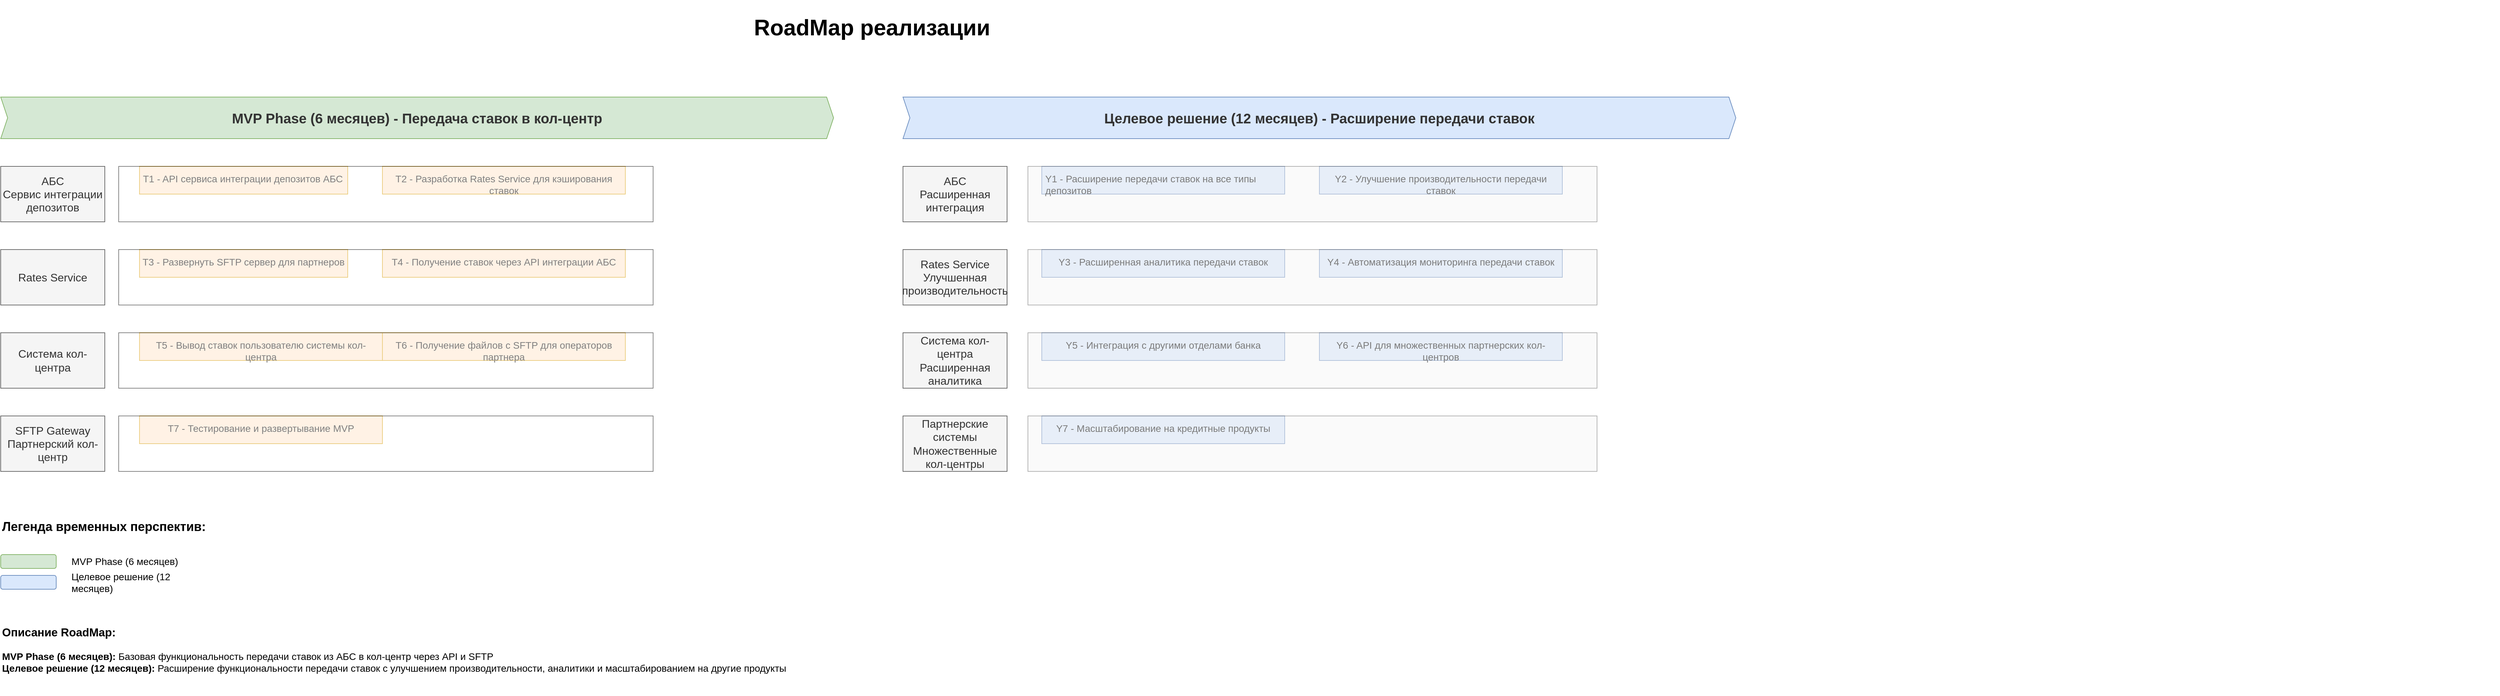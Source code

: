 <?xml version="1.0" encoding="UTF-8"?>
<mxfile version="28.1.0">
  <diagram name="Страница — 4" id="bbsAeGCs2EGc_V3y5pAM">
    <mxGraphModel dx="1216" dy="704" grid="1" gridSize="10" guides="1" tooltips="1" connect="1" arrows="1" fold="1" page="1" pageScale="1" pageWidth="827" pageHeight="1169" math="0" shadow="0">
      <root>
        <mxCell id="0" />
        <mxCell id="1" parent="0" />
        <mxCell id="hM_oA-muGVqagEsDfj8s-1" value="RoadMap реализации&amp;nbsp;" style="text;html=1;align=center;verticalAlign=middle;whiteSpace=wrap;rounded=0;fontSize=32;fontStyle=1;" parent="1" vertex="1">
          <mxGeometry x="680" y="310" width="2400" height="80" as="geometry" />
        </mxCell>
        <mxCell id="hM_oA-muGVqagEsDfj8s-2" value="MVP Phase (6 месяцев) - Передача ставок в кол-центр" style="shape=step;perimeter=stepPerimeter;whiteSpace=wrap;html=1;fixedSize=1;size=10;fillColor=#d5e8d4;strokeColor=#82b366;fontSize=20;fontStyle=1;align=center;rounded=0;fontColor=#333333;" parent="1" vertex="1">
          <mxGeometry x="620" y="450" width="1200" height="60" as="geometry" />
        </mxCell>
        <mxCell id="hM_oA-muGVqagEsDfj8s-3" value="АБС&lt;div&gt;Сервис интеграции депозитов&lt;/div&gt;" style="rounded=0;whiteSpace=wrap;html=1;fillColor=#f5f5f5;fontColor=#333333;strokeColor=#666666;fontSize=16;" parent="1" vertex="1">
          <mxGeometry x="620" y="550" width="150" height="80" as="geometry" />
        </mxCell>
        <mxCell id="hM_oA-muGVqagEsDfj8s-4" value="Rates Service" style="rounded=0;whiteSpace=wrap;html=1;fillColor=#f5f5f5;fontColor=#333333;strokeColor=#666666;fontSize=16;" parent="1" vertex="1">
          <mxGeometry x="620" y="670" width="150" height="80" as="geometry" />
        </mxCell>
        <mxCell id="hM_oA-muGVqagEsDfj8s-5" value="Система кол-центра" style="rounded=0;whiteSpace=wrap;html=1;fillColor=#f5f5f5;fontColor=#333333;strokeColor=#666666;fontSize=16;" parent="1" vertex="1">
          <mxGeometry x="620" y="790" width="150" height="80" as="geometry" />
        </mxCell>
        <mxCell id="hM_oA-muGVqagEsDfj8s-6" value="SFTP Gateway&lt;div&gt;Партнерский кол-центр&lt;/div&gt;" style="rounded=0;whiteSpace=wrap;html=1;fillColor=#f5f5f5;fontColor=#333333;strokeColor=#666666;fontSize=16;" parent="1" vertex="1">
          <mxGeometry x="620" y="910" width="150" height="80" as="geometry" />
        </mxCell>
        <mxCell id="hM_oA-muGVqagEsDfj8s-7" value="T1 - API сервиса интеграции депозитов АБС" style="shape=rect;fillColor=#ffe6cc;strokeColor=#d79b00;fontSize=14;html=1;whiteSpace=wrap;align=left;verticalAlign=top;spacing=5;rounded=0;" parent="1" vertex="1">
          <mxGeometry x="820" y="550" width="300" height="40" as="geometry" />
        </mxCell>
        <mxCell id="hM_oA-muGVqagEsDfj8s-8" value="T2 - Разработка Rates Service для кэширования ставок" style="shape=rect;fillColor=#ffe6cc;strokeColor=#d79b00;fontSize=14;html=1;whiteSpace=wrap;align=center;verticalAlign=top;spacing=5;rounded=0;" parent="1" vertex="1">
          <mxGeometry x="1170" y="550" width="350" height="40" as="geometry" />
        </mxCell>
        <mxCell id="hM_oA-muGVqagEsDfj8s-9" value="T3 - Развернуть SFTP сервер для партнеров" style="shape=rect;fillColor=#ffe6cc;strokeColor=#d79b00;fontSize=14;html=1;whiteSpace=wrap;align=center;verticalAlign=top;spacing=5;rounded=0;" parent="1" vertex="1">
          <mxGeometry x="820" y="670" width="300" height="40" as="geometry" />
        </mxCell>
        <mxCell id="hM_oA-muGVqagEsDfj8s-10" value="T4 - Получение ставок через API интеграции АБС" style="shape=rect;fillColor=#ffe6cc;strokeColor=#d79b00;fontSize=14;html=1;whiteSpace=wrap;align=center;verticalAlign=top;spacing=5;rounded=0;" parent="1" vertex="1">
          <mxGeometry x="1170" y="670" width="350" height="40" as="geometry" />
        </mxCell>
        <mxCell id="hM_oA-muGVqagEsDfj8s-11" value="T5 - Вывод ставок пользователю системы кол-центра" style="shape=rect;fillColor=#ffe6cc;strokeColor=#d79b00;fontSize=14;html=1;whiteSpace=wrap;align=center;verticalAlign=top;spacing=5;rounded=0;" parent="1" vertex="1">
          <mxGeometry x="820" y="790" width="350" height="40" as="geometry" />
        </mxCell>
        <mxCell id="hM_oA-muGVqagEsDfj8s-12" value="T6 - Получение файлов с SFTP для операторов партнера" style="shape=rect;fillColor=#ffe6cc;strokeColor=#d79b00;fontSize=14;html=1;whiteSpace=wrap;align=center;verticalAlign=top;spacing=5;rounded=0;" parent="1" vertex="1">
          <mxGeometry x="1170" y="790" width="350" height="40" as="geometry" />
        </mxCell>
        <mxCell id="hM_oA-muGVqagEsDfj8s-13" value="T7 - Тестирование и развертывание MVP" style="shape=rect;fillColor=#ffe6cc;strokeColor=#d79b00;fontSize=14;html=1;whiteSpace=wrap;align=center;verticalAlign=top;spacing=5;rounded=0;" parent="1" vertex="1">
          <mxGeometry x="820" y="910" width="350" height="40" as="geometry" />
        </mxCell>
        <mxCell id="hM_oA-muGVqagEsDfj8s-14" value="Целевое решение (12 месяцев) - Расширение передачи ставок" style="shape=step;perimeter=stepPerimeter;whiteSpace=wrap;html=1;fixedSize=1;size=10;fillColor=#dae8fc;strokeColor=#6c8ebf;fontSize=20;fontStyle=1;align=center;rounded=0;fontColor=#333333;" parent="1" vertex="1">
          <mxGeometry x="1920" y="450" width="1200" height="60" as="geometry" />
        </mxCell>
        <mxCell id="hM_oA-muGVqagEsDfj8s-15" value="АБС&lt;div&gt;Расширенная интеграция&lt;/div&gt;" style="rounded=0;whiteSpace=wrap;html=1;fillColor=#f5f5f5;fontColor=#333333;strokeColor=#666666;fontSize=16;" parent="1" vertex="1">
          <mxGeometry x="1920" y="550" width="150" height="80" as="geometry" />
        </mxCell>
        <mxCell id="hM_oA-muGVqagEsDfj8s-16" value="Rates Service&lt;div&gt;Улучшенная производительность&lt;/div&gt;" style="rounded=0;whiteSpace=wrap;html=1;fillColor=#f5f5f5;fontColor=#333333;strokeColor=#666666;fontSize=16;" parent="1" vertex="1">
          <mxGeometry x="1920" y="670" width="150" height="80" as="geometry" />
        </mxCell>
        <mxCell id="hM_oA-muGVqagEsDfj8s-17" value="Система кол-центра&lt;div&gt;Расширенная аналитика&lt;/div&gt;" style="rounded=0;whiteSpace=wrap;html=1;fillColor=#f5f5f5;fontColor=#333333;strokeColor=#666666;fontSize=16;" parent="1" vertex="1">
          <mxGeometry x="1920" y="790" width="150" height="80" as="geometry" />
        </mxCell>
        <mxCell id="hM_oA-muGVqagEsDfj8s-18" value="Партнерские системы&lt;div&gt;Множественные кол-центры&lt;/div&gt;" style="rounded=0;whiteSpace=wrap;html=1;fillColor=#f5f5f5;fontColor=#333333;strokeColor=#666666;fontSize=16;" parent="1" vertex="1">
          <mxGeometry x="1920" y="910" width="150" height="80" as="geometry" />
        </mxCell>
        <mxCell id="hM_oA-muGVqagEsDfj8s-19" value="Y1 - Расширение передачи ставок на все типы депозитов" style="shape=rect;fillColor=#dae8fc;strokeColor=#6c8ebf;fontSize=14;html=1;whiteSpace=wrap;align=left;verticalAlign=top;spacing=5;rounded=0;" parent="1" vertex="1">
          <mxGeometry x="2120" y="550" width="350" height="40" as="geometry" />
        </mxCell>
        <mxCell id="hM_oA-muGVqagEsDfj8s-20" value="Y2 - Улучшение производительности передачи ставок" style="shape=rect;fillColor=#dae8fc;strokeColor=#6c8ebf;fontSize=14;html=1;whiteSpace=wrap;align=center;verticalAlign=top;spacing=5;rounded=0;" parent="1" vertex="1">
          <mxGeometry x="2520" y="550" width="350" height="40" as="geometry" />
        </mxCell>
        <mxCell id="hM_oA-muGVqagEsDfj8s-21" value="Y3 - Расширенная аналитика передачи ставок" style="shape=rect;fillColor=#dae8fc;strokeColor=#6c8ebf;fontSize=14;html=1;whiteSpace=wrap;align=center;verticalAlign=top;spacing=5;rounded=0;" parent="1" vertex="1">
          <mxGeometry x="2120" y="670" width="350" height="40" as="geometry" />
        </mxCell>
        <mxCell id="hM_oA-muGVqagEsDfj8s-22" value="Y4 - Автоматизация мониторинга передачи ставок" style="shape=rect;fillColor=#dae8fc;strokeColor=#6c8ebf;fontSize=14;html=1;whiteSpace=wrap;align=center;verticalAlign=top;spacing=5;rounded=0;" parent="1" vertex="1">
          <mxGeometry x="2520" y="670" width="350" height="40" as="geometry" />
        </mxCell>
        <mxCell id="hM_oA-muGVqagEsDfj8s-23" value="Y5 - Интеграция с другими отделами банка" style="shape=rect;fillColor=#dae8fc;strokeColor=#6c8ebf;fontSize=14;html=1;whiteSpace=wrap;align=center;verticalAlign=top;spacing=5;rounded=0;" parent="1" vertex="1">
          <mxGeometry x="2120" y="790" width="350" height="40" as="geometry" />
        </mxCell>
        <mxCell id="hM_oA-muGVqagEsDfj8s-24" value="Y6 - API для множественных партнерских кол-центров" style="shape=rect;fillColor=#dae8fc;strokeColor=#6c8ebf;fontSize=14;html=1;whiteSpace=wrap;align=center;verticalAlign=top;spacing=5;rounded=0;" parent="1" vertex="1">
          <mxGeometry x="2520" y="790" width="350" height="40" as="geometry" />
        </mxCell>
        <mxCell id="hM_oA-muGVqagEsDfj8s-25" value="Y7 - Масштабирование на кредитные продукты" style="shape=rect;fillColor=#dae8fc;strokeColor=#6c8ebf;fontSize=14;html=1;whiteSpace=wrap;align=center;verticalAlign=top;spacing=5;rounded=0;" parent="1" vertex="1">
          <mxGeometry x="2120" y="910" width="350" height="40" as="geometry" />
        </mxCell>
        <mxCell id="hM_oA-muGVqagEsDfj8s-38" value="Легенда временных перспектив:" style="text;html=1;align=left;verticalAlign=middle;whiteSpace=wrap;rounded=0;fontSize=18;fontStyle=1;" parent="1" vertex="1">
          <mxGeometry x="620" y="1050" width="300" height="40" as="geometry" />
        </mxCell>
        <mxCell id="hM_oA-muGVqagEsDfj8s-39" value="" style="rounded=1;whiteSpace=wrap;html=1;fillColor=#d5e8d4;strokeColor=#82b366;" parent="1" vertex="1">
          <mxGeometry x="620" y="1110" width="80" height="20" as="geometry" />
        </mxCell>
        <mxCell id="hM_oA-muGVqagEsDfj8s-40" value="MVP Phase (6 месяцев)" style="text;html=1;align=left;verticalAlign=middle;whiteSpace=wrap;rounded=0;fontSize=14;" parent="1" vertex="1">
          <mxGeometry x="720" y="1110" width="200" height="20" as="geometry" />
        </mxCell>
        <mxCell id="hM_oA-muGVqagEsDfj8s-41" value="" style="rounded=1;whiteSpace=wrap;html=1;fillColor=#dae8fc;strokeColor=#6c8ebf;" parent="1" vertex="1">
          <mxGeometry x="620" y="1140" width="80" height="20" as="geometry" />
        </mxCell>
        <mxCell id="hM_oA-muGVqagEsDfj8s-42" value="Целевое решение (12 месяцев)" style="text;html=1;align=left;verticalAlign=middle;whiteSpace=wrap;rounded=0;fontSize=14;" parent="1" vertex="1">
          <mxGeometry x="720" y="1140" width="200" height="20" as="geometry" />
        </mxCell>
        <mxCell id="hM_oA-muGVqagEsDfj8s-45" value="&lt;h3&gt;Описание RoadMap:&lt;/h3&gt;&lt;div&gt;&lt;b&gt;MVP Phase (6 месяцев):&lt;/b&gt; Базовая функциональность передачи ставок из АБС в кол-центр через API и SFTP&lt;/div&gt;&lt;div&gt;&lt;b&gt;Целевое решение (12 месяцев):&lt;/b&gt; Расширение функциональности передачи ставок с улучшением производительности, аналитики и масштабированием на другие продукты&lt;/div&gt;" style="text;html=1;whiteSpace=wrap;overflow=hidden;rounded=0;fontSize=14;" parent="1" vertex="1">
          <mxGeometry x="620" y="1190" width="3600" height="120" as="geometry" />
        </mxCell>
        <mxCell id="hM_oA-muGVqagEsDfj8s-46" value="" style="rounded=0;whiteSpace=wrap;html=1;fillColor=light-dark(#FFFFFF,#1A1A1A);strokeColor=light-dark(#000000,#9AC7BF);opacity=50;" parent="1" vertex="1">
          <mxGeometry x="790" y="550" width="770" height="80" as="geometry" />
        </mxCell>
        <mxCell id="hM_oA-muGVqagEsDfj8s-47" value="" style="rounded=0;whiteSpace=wrap;html=1;fillColor=light-dark(#FFFFFF,#1A1A1A);strokeColor=light-dark(#000000,#9AC7BF);opacity=50;" parent="1" vertex="1">
          <mxGeometry x="790" y="670" width="770" height="80" as="geometry" />
        </mxCell>
        <mxCell id="hM_oA-muGVqagEsDfj8s-48" value="" style="rounded=0;whiteSpace=wrap;html=1;fillColor=light-dark(#FFFFFF,#1A1A1A);strokeColor=light-dark(#000000,#9AC7BF);opacity=50;" parent="1" vertex="1">
          <mxGeometry x="790" y="790" width="770" height="80" as="geometry" />
        </mxCell>
        <mxCell id="hM_oA-muGVqagEsDfj8s-49" value="" style="rounded=0;whiteSpace=wrap;html=1;fillColor=light-dark(#FFFFFF,#1A1A1A);strokeColor=light-dark(#000000,#9AC7BF);opacity=50;" parent="1" vertex="1">
          <mxGeometry x="790" y="910" width="770" height="80" as="geometry" />
        </mxCell>
        <mxCell id="hM_oA-muGVqagEsDfj8s-50" value="" style="rounded=0;whiteSpace=wrap;html=1;fillColor=#f5f5f5;fontColor=#333333;strokeColor=#666666;fontSize=16;opacity=50;" parent="1" vertex="1">
          <mxGeometry x="2100" y="550" width="820" height="80" as="geometry" />
        </mxCell>
        <mxCell id="hM_oA-muGVqagEsDfj8s-51" value="" style="rounded=0;whiteSpace=wrap;html=1;fillColor=#f5f5f5;fontColor=#333333;strokeColor=#666666;fontSize=16;opacity=50;" parent="1" vertex="1">
          <mxGeometry x="2100" y="670" width="820" height="80" as="geometry" />
        </mxCell>
        <mxCell id="hM_oA-muGVqagEsDfj8s-52" value="" style="rounded=0;whiteSpace=wrap;html=1;fillColor=#f5f5f5;fontColor=#333333;strokeColor=#666666;fontSize=16;opacity=50;" parent="1" vertex="1">
          <mxGeometry x="2100" y="790" width="820" height="80" as="geometry" />
        </mxCell>
        <mxCell id="hM_oA-muGVqagEsDfj8s-53" value="" style="rounded=0;whiteSpace=wrap;html=1;fillColor=#f5f5f5;fontColor=#333333;strokeColor=#666666;fontSize=16;opacity=50;" parent="1" vertex="1">
          <mxGeometry x="2100" y="910" width="820" height="80" as="geometry" />
        </mxCell>
      </root>
    </mxGraphModel>
  </diagram>
</mxfile>
